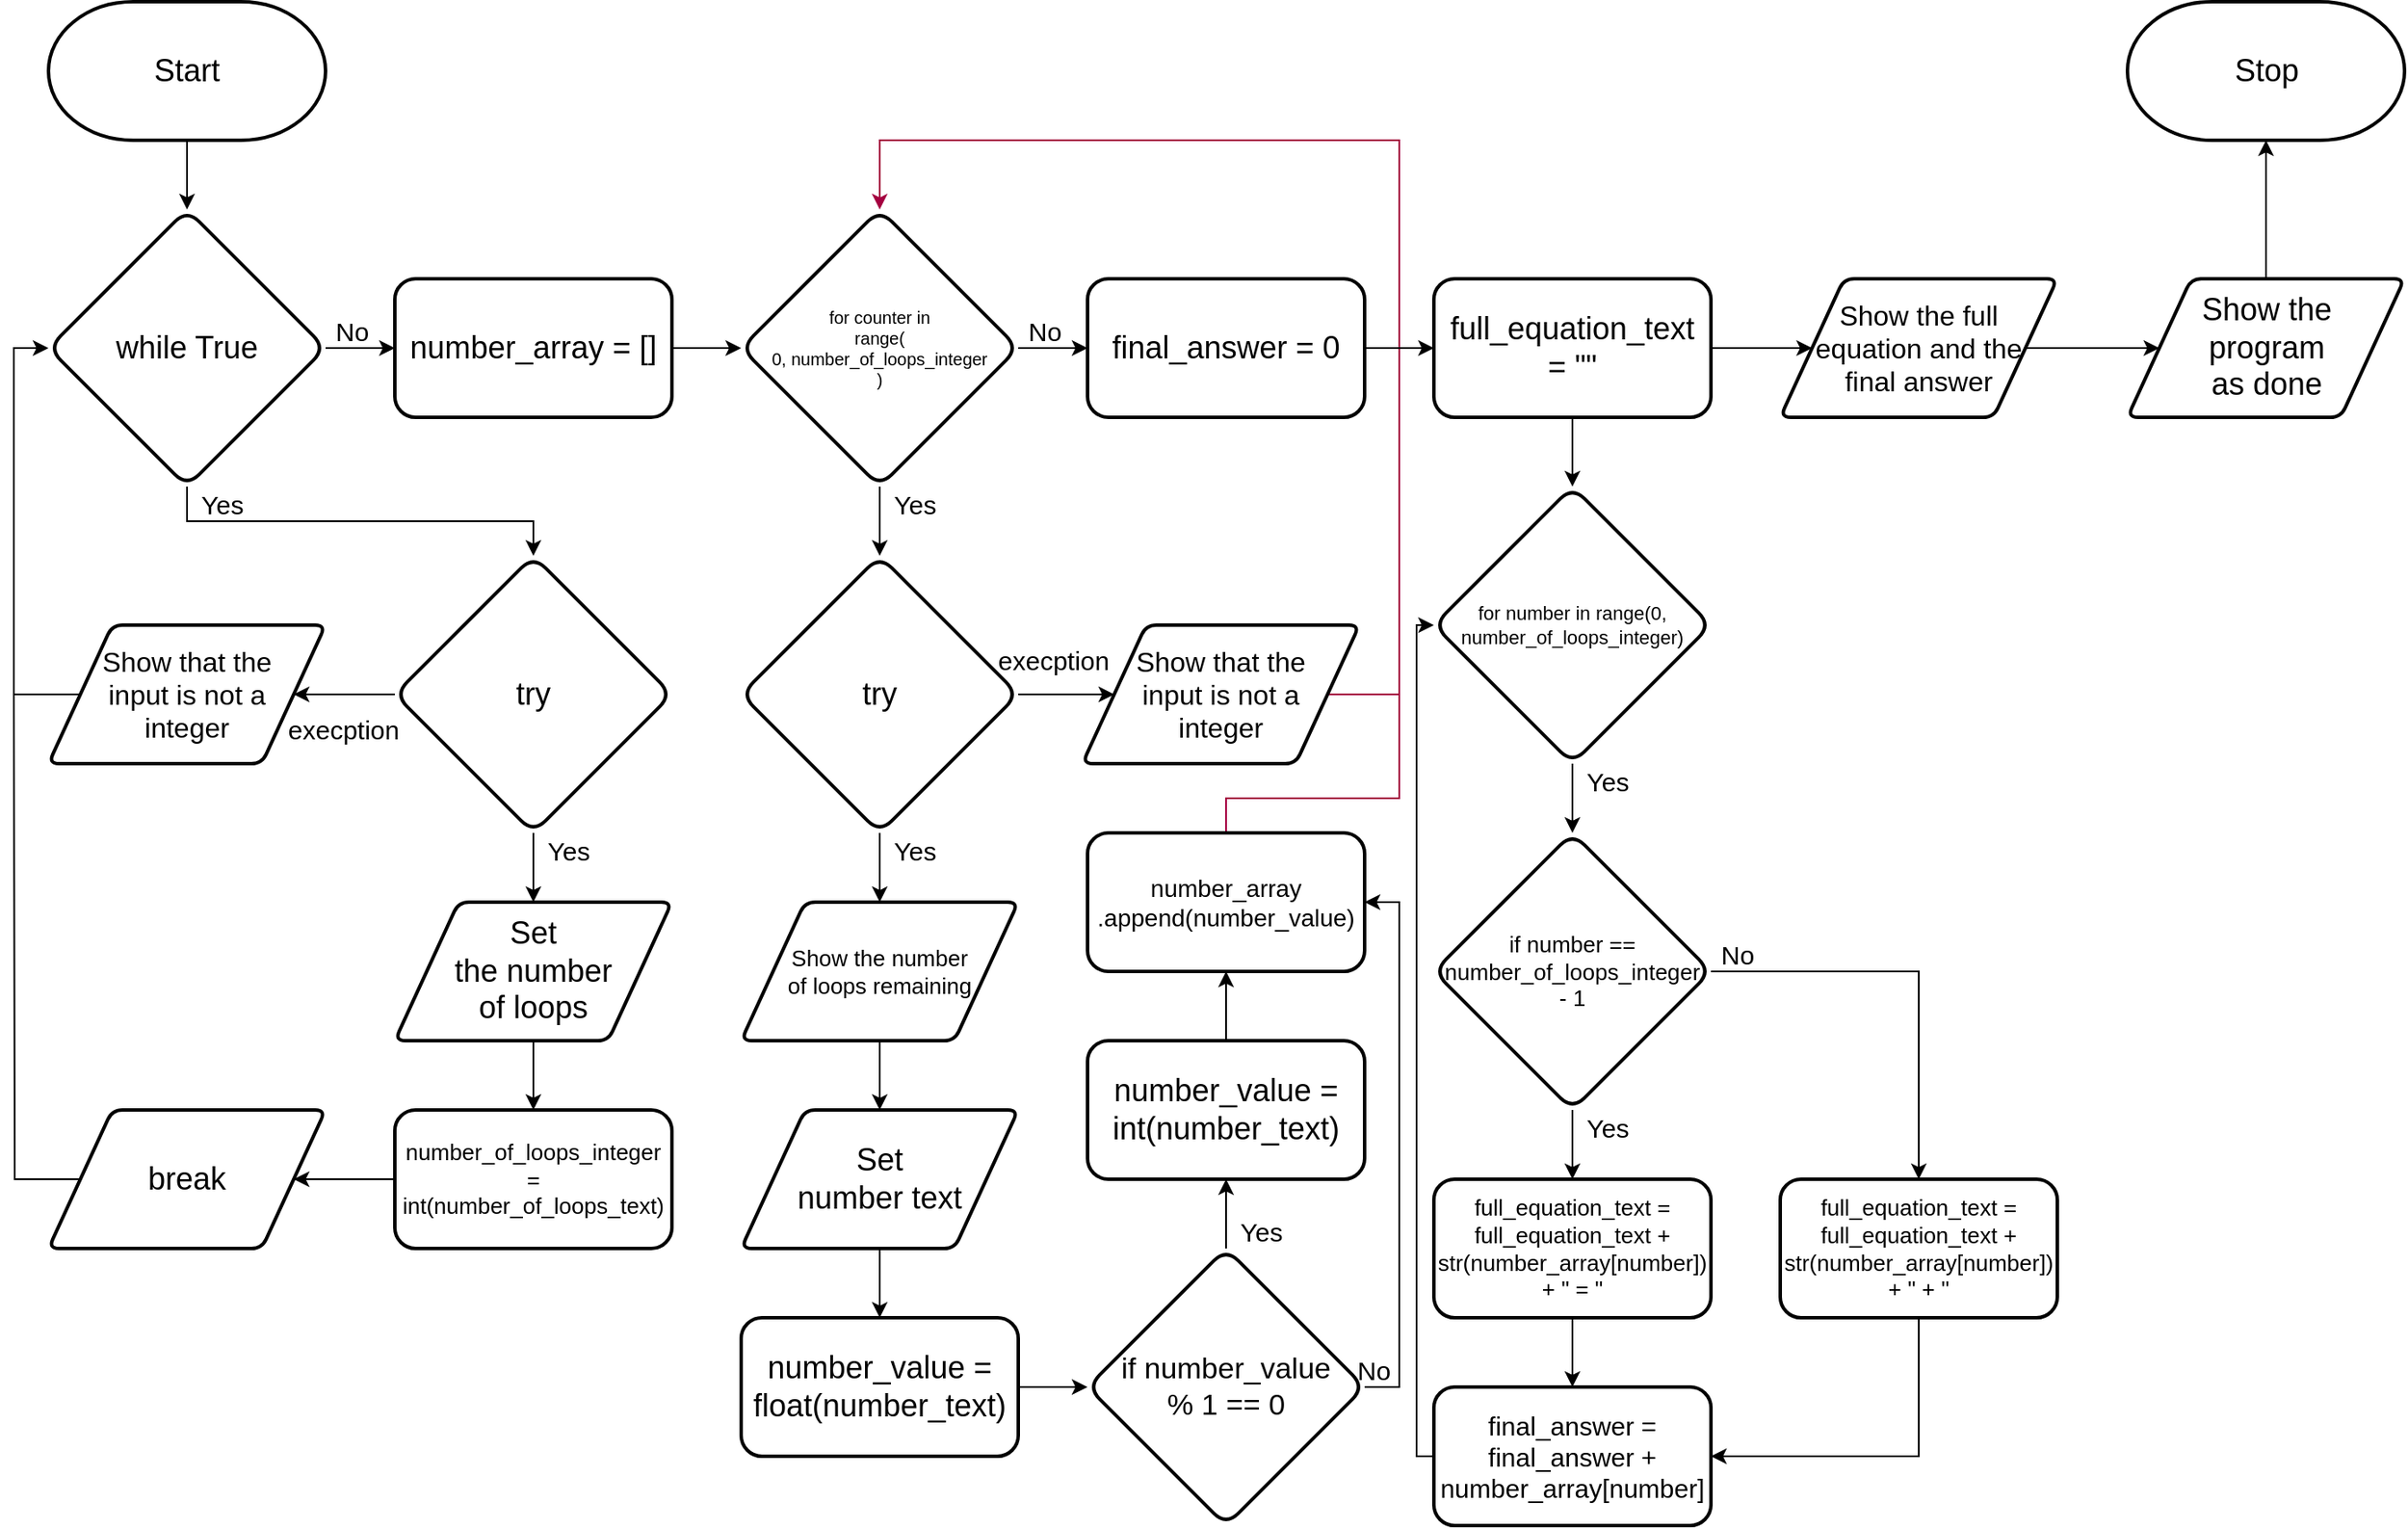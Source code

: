 <mxfile>
    <diagram id="A_tYOe9iZ1WcpGx81PBD" name="Page-1">
        <mxGraphModel dx="946" dy="1781" grid="1" gridSize="10" guides="1" tooltips="1" connect="1" arrows="1" fold="1" page="1" pageScale="1" pageWidth="827" pageHeight="1169" math="0" shadow="0">
            <root>
                <mxCell id="0"/>
                <mxCell id="1" parent="0"/>
                <mxCell id="213" style="edgeStyle=none;html=1;entryX=0.5;entryY=0;entryDx=0;entryDy=0;fontSize=13;" parent="1" source="24" target="212" edge="1">
                    <mxGeometry relative="1" as="geometry"/>
                </mxCell>
                <mxCell id="24" value="&lt;font style=&quot;font-size: 18px&quot;&gt;Start&lt;/font&gt;" style="strokeWidth=2;html=1;shape=mxgraph.flowchart.terminator;whiteSpace=wrap;" parent="1" vertex="1">
                    <mxGeometry x="40" width="160" height="80" as="geometry"/>
                </mxCell>
                <mxCell id="25" value="&lt;font style=&quot;font-size: 18px&quot;&gt;Stop&lt;/font&gt;" style="strokeWidth=2;html=1;shape=mxgraph.flowchart.terminator;whiteSpace=wrap;" parent="1" vertex="1">
                    <mxGeometry x="1240.5" width="160" height="80" as="geometry"/>
                </mxCell>
                <mxCell id="59" style="edgeStyle=none;html=1;entryX=0.5;entryY=1;entryDx=0;entryDy=0;entryPerimeter=0;fontFamily=Helvetica;fontSize=15;fontColor=default;" parent="1" source="47" target="25" edge="1">
                    <mxGeometry relative="1" as="geometry"/>
                </mxCell>
                <mxCell id="47" value="Show the &lt;br&gt;program &lt;br&gt;as done" style="shape=parallelogram;html=1;strokeWidth=2;perimeter=parallelogramPerimeter;whiteSpace=wrap;rounded=1;arcSize=12;size=0.23;fontSize=18;" parent="1" vertex="1">
                    <mxGeometry x="1240.5" y="160" width="160" height="80" as="geometry"/>
                </mxCell>
                <mxCell id="208" style="edgeStyle=none;html=1;" parent="1" source="120" target="193" edge="1">
                    <mxGeometry relative="1" as="geometry"/>
                </mxCell>
                <mxCell id="209" style="edgeStyle=none;html=1;entryX=0.5;entryY=0;entryDx=0;entryDy=0;" parent="1" source="120" target="196" edge="1">
                    <mxGeometry relative="1" as="geometry"/>
                </mxCell>
                <mxCell id="120" value="&lt;font style=&quot;font-size: 18px&quot;&gt;try&lt;br style=&quot;font-size: 18px&quot;&gt;&lt;/font&gt;" style="rhombus;whiteSpace=wrap;html=1;rounded=1;fontFamily=Helvetica;fontSize=18;fontColor=default;strokeColor=default;strokeWidth=2;fillColor=default;" parent="1" vertex="1">
                    <mxGeometry x="240" y="320" width="160" height="160" as="geometry"/>
                </mxCell>
                <mxCell id="122" value="&lt;font style=&quot;font-size: 15px&quot;&gt;Yes&lt;/font&gt;" style="text;html=1;align=center;verticalAlign=middle;resizable=0;points=[];autosize=1;strokeColor=none;fillColor=none;fontSize=8;fontFamily=Helvetica;fontColor=default;" parent="1" vertex="1">
                    <mxGeometry x="320" y="480" width="40" height="20" as="geometry"/>
                </mxCell>
                <mxCell id="123" value="&lt;font style=&quot;font-size: 15px&quot;&gt;execption&lt;br&gt;&lt;/font&gt;" style="text;html=1;align=center;verticalAlign=middle;resizable=0;points=[];autosize=1;strokeColor=none;fillColor=none;fontSize=8;fontFamily=Helvetica;fontColor=default;" parent="1" vertex="1">
                    <mxGeometry x="170" y="410" width="80" height="20" as="geometry"/>
                </mxCell>
                <mxCell id="220" style="edgeStyle=orthogonalEdgeStyle;rounded=0;html=1;fontSize=18;" parent="1" source="180" target="219" edge="1">
                    <mxGeometry relative="1" as="geometry"/>
                </mxCell>
                <mxCell id="180" value="number_of_loops_integer = int(number_of_loops_text)" style="rounded=1;whiteSpace=wrap;html=1;strokeWidth=2;fontSize=13;" parent="1" vertex="1">
                    <mxGeometry x="240" y="640" width="160" height="80" as="geometry"/>
                </mxCell>
                <mxCell id="216" style="edgeStyle=orthogonalEdgeStyle;rounded=0;html=1;entryX=0;entryY=0.5;entryDx=0;entryDy=0;fontSize=13;" parent="1" source="193" target="212" edge="1">
                    <mxGeometry relative="1" as="geometry">
                        <Array as="points">
                            <mxPoint x="20" y="400"/>
                            <mxPoint x="20" y="200"/>
                        </Array>
                    </mxGeometry>
                </mxCell>
                <mxCell id="193" value="Show that the &lt;br style=&quot;font-size: 16px&quot;&gt;input is not a &lt;br style=&quot;font-size: 16px&quot;&gt;integer" style="shape=parallelogram;html=1;strokeWidth=2;perimeter=parallelogramPerimeter;whiteSpace=wrap;rounded=1;arcSize=12;size=0.23;fontSize=16;" parent="1" vertex="1">
                    <mxGeometry x="40" y="360" width="160" height="80" as="geometry"/>
                </mxCell>
                <mxCell id="197" style="edgeStyle=none;html=1;entryX=0.5;entryY=0;entryDx=0;entryDy=0;fontSize=16;" parent="1" source="196" target="180" edge="1">
                    <mxGeometry relative="1" as="geometry"/>
                </mxCell>
                <mxCell id="196" value="Set&lt;br&gt;the number&lt;br&gt;of loops" style="shape=parallelogram;html=1;strokeWidth=2;perimeter=parallelogramPerimeter;whiteSpace=wrap;rounded=1;arcSize=12;size=0.23;fontSize=18;" parent="1" vertex="1">
                    <mxGeometry x="240" y="520" width="160" height="80" as="geometry"/>
                </mxCell>
                <mxCell id="214" style="edgeStyle=orthogonalEdgeStyle;html=1;entryX=0.5;entryY=0;entryDx=0;entryDy=0;fontSize=13;rounded=0;" parent="1" source="212" target="120" edge="1">
                    <mxGeometry relative="1" as="geometry">
                        <Array as="points">
                            <mxPoint x="120" y="300"/>
                            <mxPoint x="320" y="300"/>
                        </Array>
                    </mxGeometry>
                </mxCell>
                <mxCell id="225" style="edgeStyle=orthogonalEdgeStyle;rounded=0;html=1;entryX=0;entryY=0.5;entryDx=0;entryDy=0;fontSize=18;endArrow=classic;endFill=1;" parent="1" source="212" target="224" edge="1">
                    <mxGeometry relative="1" as="geometry"/>
                </mxCell>
                <mxCell id="212" value="&lt;font style=&quot;font-size: 18px&quot;&gt;while True&lt;br style=&quot;font-size: 18px&quot;&gt;&lt;/font&gt;" style="rhombus;whiteSpace=wrap;html=1;rounded=1;fontFamily=Helvetica;fontSize=18;fontColor=default;strokeColor=default;strokeWidth=2;fillColor=default;" parent="1" vertex="1">
                    <mxGeometry x="40" y="120" width="160" height="160" as="geometry"/>
                </mxCell>
                <mxCell id="215" value="&lt;font style=&quot;font-size: 15px&quot;&gt;Yes&lt;/font&gt;" style="text;html=1;align=center;verticalAlign=middle;resizable=0;points=[];autosize=1;strokeColor=none;fillColor=none;fontSize=8;fontFamily=Helvetica;fontColor=default;" parent="1" vertex="1">
                    <mxGeometry x="120" y="280" width="40" height="20" as="geometry"/>
                </mxCell>
                <mxCell id="218" value="&lt;font style=&quot;font-size: 15px&quot;&gt;No&lt;br&gt;&lt;/font&gt;" style="text;html=1;align=center;verticalAlign=middle;resizable=0;points=[];autosize=1;strokeColor=none;fillColor=none;fontSize=8;fontFamily=Helvetica;fontColor=default;" parent="1" vertex="1">
                    <mxGeometry x="200" y="180" width="30" height="20" as="geometry"/>
                </mxCell>
                <mxCell id="221" style="edgeStyle=orthogonalEdgeStyle;rounded=0;html=1;fontSize=18;endArrow=none;endFill=0;" parent="1" source="219" edge="1">
                    <mxGeometry relative="1" as="geometry">
                        <mxPoint x="20" y="400" as="targetPoint"/>
                    </mxGeometry>
                </mxCell>
                <mxCell id="219" value="break" style="shape=parallelogram;html=1;strokeWidth=2;perimeter=parallelogramPerimeter;whiteSpace=wrap;rounded=1;arcSize=12;size=0.23;fontSize=18;" parent="1" vertex="1">
                    <mxGeometry x="40" y="640" width="160" height="80" as="geometry"/>
                </mxCell>
                <mxCell id="229" style="edgeStyle=orthogonalEdgeStyle;rounded=0;html=1;entryX=0;entryY=0.5;entryDx=0;entryDy=0;fontSize=10;endArrow=classic;endFill=1;" parent="1" source="224" target="226" edge="1">
                    <mxGeometry relative="1" as="geometry"/>
                </mxCell>
                <mxCell id="224" value="number_array = []" style="rounded=1;whiteSpace=wrap;html=1;strokeWidth=2;fontSize=18;" parent="1" vertex="1">
                    <mxGeometry x="240" y="160" width="160" height="80" as="geometry"/>
                </mxCell>
                <mxCell id="228" style="edgeStyle=orthogonalEdgeStyle;rounded=0;html=1;entryX=0.5;entryY=0;entryDx=0;entryDy=0;fontSize=10;endArrow=classic;endFill=1;" parent="1" source="226" target="227" edge="1">
                    <mxGeometry relative="1" as="geometry"/>
                </mxCell>
                <mxCell id="251" style="edgeStyle=orthogonalEdgeStyle;rounded=0;html=1;entryX=0;entryY=0.5;entryDx=0;entryDy=0;fontSize=14;" edge="1" parent="1" source="226" target="250">
                    <mxGeometry relative="1" as="geometry"/>
                </mxCell>
                <mxCell id="226" value="&lt;font style=&quot;font-size: 10px;&quot;&gt;for counter in &lt;br style=&quot;font-size: 10px;&quot;&gt;range(&lt;br style=&quot;font-size: 10px;&quot;&gt;0, number_of_loops_integer&lt;br style=&quot;font-size: 10px;&quot;&gt;)&lt;br style=&quot;font-size: 10px;&quot;&gt;&lt;/font&gt;" style="rhombus;whiteSpace=wrap;html=1;rounded=1;fontFamily=Helvetica;fontSize=10;fontColor=default;strokeColor=default;strokeWidth=2;fillColor=default;" parent="1" vertex="1">
                    <mxGeometry x="440" y="120" width="160" height="160" as="geometry"/>
                </mxCell>
                <mxCell id="232" style="edgeStyle=orthogonalEdgeStyle;rounded=0;html=1;entryX=0.5;entryY=0;entryDx=0;entryDy=0;fontSize=13;endArrow=classic;endFill=1;" parent="1" source="227" target="231" edge="1">
                    <mxGeometry relative="1" as="geometry"/>
                </mxCell>
                <mxCell id="248" style="edgeStyle=orthogonalEdgeStyle;rounded=0;html=1;entryX=0;entryY=0.5;entryDx=0;entryDy=0;fontSize=14;" edge="1" parent="1" source="227" target="247">
                    <mxGeometry relative="1" as="geometry"/>
                </mxCell>
                <mxCell id="227" value="&lt;font style=&quot;font-size: 18px&quot;&gt;try&lt;br style=&quot;font-size: 18px&quot;&gt;&lt;/font&gt;" style="rhombus;whiteSpace=wrap;html=1;rounded=1;fontFamily=Helvetica;fontSize=18;fontColor=default;strokeColor=default;strokeWidth=2;fillColor=default;" parent="1" vertex="1">
                    <mxGeometry x="440" y="320" width="160" height="160" as="geometry"/>
                </mxCell>
                <mxCell id="230" value="&lt;font style=&quot;font-size: 15px&quot;&gt;Yes&lt;/font&gt;" style="text;html=1;align=center;verticalAlign=middle;resizable=0;points=[];autosize=1;strokeColor=none;fillColor=none;fontSize=8;fontFamily=Helvetica;fontColor=default;" parent="1" vertex="1">
                    <mxGeometry x="520" y="280" width="40" height="20" as="geometry"/>
                </mxCell>
                <mxCell id="235" style="edgeStyle=orthogonalEdgeStyle;rounded=0;html=1;entryX=0.5;entryY=0;entryDx=0;entryDy=0;fontSize=18;endArrow=classic;endFill=1;" parent="1" source="231" target="234" edge="1">
                    <mxGeometry relative="1" as="geometry"/>
                </mxCell>
                <mxCell id="231" value="Show the number&lt;br style=&quot;font-size: 13px;&quot;&gt;of loops remaining" style="shape=parallelogram;html=1;strokeWidth=2;perimeter=parallelogramPerimeter;whiteSpace=wrap;rounded=1;arcSize=12;size=0.23;fontSize=13;" parent="1" vertex="1">
                    <mxGeometry x="440" y="520" width="160" height="80" as="geometry"/>
                </mxCell>
                <mxCell id="233" value="&lt;font style=&quot;font-size: 15px&quot;&gt;Yes&lt;/font&gt;" style="text;html=1;align=center;verticalAlign=middle;resizable=0;points=[];autosize=1;strokeColor=none;fillColor=none;fontSize=8;fontFamily=Helvetica;fontColor=default;" parent="1" vertex="1">
                    <mxGeometry x="520" y="480" width="40" height="20" as="geometry"/>
                </mxCell>
                <mxCell id="237" style="edgeStyle=orthogonalEdgeStyle;rounded=0;html=1;fontSize=18;endArrow=classic;endFill=1;entryX=0.5;entryY=0;entryDx=0;entryDy=0;" parent="1" source="234" target="236" edge="1">
                    <mxGeometry relative="1" as="geometry">
                        <mxPoint x="630" y="680.0" as="targetPoint"/>
                    </mxGeometry>
                </mxCell>
                <mxCell id="234" value="Set&lt;br&gt;number text" style="shape=parallelogram;html=1;strokeWidth=2;perimeter=parallelogramPerimeter;whiteSpace=wrap;rounded=1;arcSize=12;size=0.23;fontSize=18;" parent="1" vertex="1">
                    <mxGeometry x="440" y="640" width="160" height="80" as="geometry"/>
                </mxCell>
                <mxCell id="239" style="edgeStyle=none;html=1;entryX=0;entryY=0.5;entryDx=0;entryDy=0;fontSize=17;" edge="1" parent="1" source="236" target="238">
                    <mxGeometry relative="1" as="geometry"/>
                </mxCell>
                <mxCell id="236" value="number_value = float(number_text)" style="rounded=1;whiteSpace=wrap;html=1;strokeWidth=2;fontSize=18;" parent="1" vertex="1">
                    <mxGeometry x="440" y="760" width="160" height="80" as="geometry"/>
                </mxCell>
                <mxCell id="241" style="edgeStyle=none;html=1;entryX=0.5;entryY=1;entryDx=0;entryDy=0;fontSize=17;" edge="1" parent="1" source="238" target="240">
                    <mxGeometry relative="1" as="geometry"/>
                </mxCell>
                <mxCell id="244" style="edgeStyle=orthogonalEdgeStyle;html=1;entryX=1;entryY=0.5;entryDx=0;entryDy=0;fontSize=14;rounded=0;" edge="1" parent="1" source="238" target="242">
                    <mxGeometry relative="1" as="geometry">
                        <Array as="points">
                            <mxPoint x="820" y="800"/>
                            <mxPoint x="820" y="520"/>
                        </Array>
                    </mxGeometry>
                </mxCell>
                <mxCell id="238" value="&lt;font style=&quot;font-size: 17px;&quot;&gt;if number_value&lt;br style=&quot;font-size: 17px;&quot;&gt;% 1 == 0&lt;br style=&quot;font-size: 17px;&quot;&gt;&lt;/font&gt;" style="rhombus;whiteSpace=wrap;html=1;rounded=1;fontFamily=Helvetica;fontSize=17;fontColor=default;strokeColor=default;strokeWidth=2;fillColor=default;" vertex="1" parent="1">
                    <mxGeometry x="640" y="720" width="160" height="160" as="geometry"/>
                </mxCell>
                <mxCell id="243" style="edgeStyle=none;html=1;entryX=0.5;entryY=1;entryDx=0;entryDy=0;fontSize=14;" edge="1" parent="1" source="240" target="242">
                    <mxGeometry relative="1" as="geometry"/>
                </mxCell>
                <mxCell id="240" value="number_value = int(number_text)" style="rounded=1;whiteSpace=wrap;html=1;strokeWidth=2;fontSize=18;" vertex="1" parent="1">
                    <mxGeometry x="640" y="600" width="160" height="80" as="geometry"/>
                </mxCell>
                <mxCell id="254" style="edgeStyle=orthogonalEdgeStyle;rounded=0;html=1;fontSize=14;fillColor=#d80073;strokeColor=#A50040;endArrow=none;endFill=0;" edge="1" parent="1" source="242">
                    <mxGeometry relative="1" as="geometry">
                        <mxPoint x="820" y="400" as="targetPoint"/>
                        <Array as="points">
                            <mxPoint x="720" y="460"/>
                            <mxPoint x="820" y="460"/>
                            <mxPoint x="820" y="400"/>
                        </Array>
                    </mxGeometry>
                </mxCell>
                <mxCell id="242" value="number_array&lt;br style=&quot;font-size: 14px;&quot;&gt;.append(number_value)" style="rounded=1;whiteSpace=wrap;html=1;strokeWidth=2;fontSize=14;" vertex="1" parent="1">
                    <mxGeometry x="640" y="480" width="160" height="80" as="geometry"/>
                </mxCell>
                <mxCell id="245" value="&lt;font style=&quot;font-size: 15px&quot;&gt;Yes&lt;/font&gt;" style="text;html=1;align=center;verticalAlign=middle;resizable=0;points=[];autosize=1;strokeColor=none;fillColor=none;fontSize=8;fontFamily=Helvetica;fontColor=default;" vertex="1" parent="1">
                    <mxGeometry x="720" y="700" width="40" height="20" as="geometry"/>
                </mxCell>
                <mxCell id="246" value="&lt;font style=&quot;font-size: 15px&quot;&gt;No&lt;br&gt;&lt;/font&gt;" style="text;html=1;align=center;verticalAlign=middle;resizable=0;points=[];autosize=1;strokeColor=none;fillColor=none;fontSize=8;fontFamily=Helvetica;fontColor=default;" vertex="1" parent="1">
                    <mxGeometry x="790" y="780" width="30" height="20" as="geometry"/>
                </mxCell>
                <mxCell id="253" style="edgeStyle=orthogonalEdgeStyle;rounded=0;html=1;fontSize=14;entryX=0.5;entryY=0;entryDx=0;entryDy=0;fillColor=#d80073;strokeColor=#A50040;" edge="1" parent="1" source="247" target="226">
                    <mxGeometry relative="1" as="geometry">
                        <mxPoint x="820" y="240" as="targetPoint"/>
                        <Array as="points">
                            <mxPoint x="820" y="400"/>
                            <mxPoint x="820" y="80"/>
                            <mxPoint x="520" y="80"/>
                        </Array>
                    </mxGeometry>
                </mxCell>
                <mxCell id="247" value="Show that the &lt;br style=&quot;font-size: 16px&quot;&gt;input is not a &lt;br style=&quot;font-size: 16px&quot;&gt;integer" style="shape=parallelogram;html=1;strokeWidth=2;perimeter=parallelogramPerimeter;whiteSpace=wrap;rounded=1;arcSize=12;size=0.23;fontSize=16;" vertex="1" parent="1">
                    <mxGeometry x="637" y="360" width="160" height="80" as="geometry"/>
                </mxCell>
                <mxCell id="249" value="&lt;font style=&quot;font-size: 15px&quot;&gt;execption&lt;br&gt;&lt;/font&gt;" style="text;html=1;align=center;verticalAlign=middle;resizable=0;points=[];autosize=1;strokeColor=none;fillColor=none;fontSize=8;fontFamily=Helvetica;fontColor=default;" vertex="1" parent="1">
                    <mxGeometry x="580" y="370" width="80" height="20" as="geometry"/>
                </mxCell>
                <mxCell id="257" style="edgeStyle=orthogonalEdgeStyle;rounded=0;html=1;entryX=0;entryY=0.5;entryDx=0;entryDy=0;fontSize=14;endArrow=classic;endFill=1;" edge="1" parent="1" source="250" target="256">
                    <mxGeometry relative="1" as="geometry"/>
                </mxCell>
                <mxCell id="250" value="final_answer = 0" style="rounded=1;whiteSpace=wrap;html=1;strokeWidth=2;fontSize=18;" vertex="1" parent="1">
                    <mxGeometry x="640" y="160" width="160" height="80" as="geometry"/>
                </mxCell>
                <mxCell id="252" value="&lt;font style=&quot;font-size: 15px&quot;&gt;No&lt;br&gt;&lt;/font&gt;" style="text;html=1;align=center;verticalAlign=middle;resizable=0;points=[];autosize=1;strokeColor=none;fillColor=none;fontSize=8;fontFamily=Helvetica;fontColor=default;" vertex="1" parent="1">
                    <mxGeometry x="600" y="180" width="30" height="20" as="geometry"/>
                </mxCell>
                <mxCell id="259" style="edgeStyle=orthogonalEdgeStyle;rounded=0;html=1;entryX=0.5;entryY=0;entryDx=0;entryDy=0;fontSize=14;endArrow=classic;endFill=1;" edge="1" parent="1" source="256" target="258">
                    <mxGeometry relative="1" as="geometry"/>
                </mxCell>
                <mxCell id="274" style="edgeStyle=orthogonalEdgeStyle;rounded=0;html=1;fontSize=16;endArrow=classic;endFill=1;" edge="1" parent="1" source="256" target="273">
                    <mxGeometry relative="1" as="geometry"/>
                </mxCell>
                <mxCell id="256" value="full_equation_text&lt;br&gt;= &quot;&quot;" style="rounded=1;whiteSpace=wrap;html=1;strokeWidth=2;fontSize=18;" vertex="1" parent="1">
                    <mxGeometry x="840" y="160" width="160" height="80" as="geometry"/>
                </mxCell>
                <mxCell id="261" style="edgeStyle=orthogonalEdgeStyle;rounded=0;html=1;entryX=0.5;entryY=0;entryDx=0;entryDy=0;fontSize=13;endArrow=classic;endFill=1;" edge="1" parent="1" source="258" target="260">
                    <mxGeometry relative="1" as="geometry"/>
                </mxCell>
                <mxCell id="258" value="&lt;font style=&quot;font-size: 11px;&quot;&gt;for number in range(0, number_of_loops_integer)&lt;br style=&quot;font-size: 11px;&quot;&gt;&lt;/font&gt;" style="rhombus;whiteSpace=wrap;html=1;rounded=1;fontFamily=Helvetica;fontSize=11;fontColor=default;strokeColor=default;strokeWidth=2;fillColor=default;" vertex="1" parent="1">
                    <mxGeometry x="840" y="280" width="160" height="160" as="geometry"/>
                </mxCell>
                <mxCell id="264" style="edgeStyle=orthogonalEdgeStyle;rounded=0;html=1;entryX=0.5;entryY=0;entryDx=0;entryDy=0;fontSize=13;endArrow=classic;endFill=1;" edge="1" parent="1" source="260" target="263">
                    <mxGeometry relative="1" as="geometry"/>
                </mxCell>
                <mxCell id="267" style="edgeStyle=orthogonalEdgeStyle;rounded=0;html=1;fontSize=13;endArrow=classic;endFill=1;" edge="1" parent="1" source="260" target="266">
                    <mxGeometry relative="1" as="geometry"/>
                </mxCell>
                <mxCell id="260" value="&lt;font style=&quot;font-size: 13px;&quot;&gt;if number == number_of_loops_integer&lt;br style=&quot;font-size: 13px;&quot;&gt;- 1&lt;br style=&quot;font-size: 13px;&quot;&gt;&lt;/font&gt;" style="rhombus;whiteSpace=wrap;html=1;rounded=1;fontFamily=Helvetica;fontSize=13;fontColor=default;strokeColor=default;strokeWidth=2;fillColor=default;" vertex="1" parent="1">
                    <mxGeometry x="840" y="480" width="160" height="160" as="geometry"/>
                </mxCell>
                <mxCell id="262" value="&lt;font style=&quot;font-size: 15px&quot;&gt;Yes&lt;/font&gt;" style="text;html=1;align=center;verticalAlign=middle;resizable=0;points=[];autosize=1;strokeColor=none;fillColor=none;fontSize=8;fontFamily=Helvetica;fontColor=default;" vertex="1" parent="1">
                    <mxGeometry x="920" y="440" width="40" height="20" as="geometry"/>
                </mxCell>
                <mxCell id="270" style="edgeStyle=orthogonalEdgeStyle;rounded=0;html=1;entryX=0.5;entryY=0;entryDx=0;entryDy=0;fontSize=15;endArrow=classic;endFill=1;" edge="1" parent="1" source="263" target="269">
                    <mxGeometry relative="1" as="geometry"/>
                </mxCell>
                <mxCell id="263" value="full_equation_text = full_equation_text + str(number_array[number]) + &quot; = &quot;" style="rounded=1;whiteSpace=wrap;html=1;strokeWidth=2;fontSize=13;" vertex="1" parent="1">
                    <mxGeometry x="840" y="680" width="160" height="80" as="geometry"/>
                </mxCell>
                <mxCell id="265" value="&lt;font style=&quot;font-size: 15px&quot;&gt;Yes&lt;/font&gt;" style="text;html=1;align=center;verticalAlign=middle;resizable=0;points=[];autosize=1;strokeColor=none;fillColor=none;fontSize=8;fontFamily=Helvetica;fontColor=default;" vertex="1" parent="1">
                    <mxGeometry x="920" y="640" width="40" height="20" as="geometry"/>
                </mxCell>
                <mxCell id="271" style="edgeStyle=orthogonalEdgeStyle;rounded=0;html=1;entryX=1;entryY=0.5;entryDx=0;entryDy=0;fontSize=15;endArrow=classic;endFill=1;" edge="1" parent="1" source="266" target="269">
                    <mxGeometry relative="1" as="geometry">
                        <Array as="points">
                            <mxPoint x="1120" y="840"/>
                        </Array>
                    </mxGeometry>
                </mxCell>
                <mxCell id="266" value="full_equation_text = full_equation_text + str(number_array[number]) + &quot; + &quot;" style="rounded=1;whiteSpace=wrap;html=1;strokeWidth=2;fontSize=13;" vertex="1" parent="1">
                    <mxGeometry x="1040" y="680" width="160" height="80" as="geometry"/>
                </mxCell>
                <mxCell id="268" value="&lt;font style=&quot;font-size: 15px&quot;&gt;No&lt;br&gt;&lt;/font&gt;" style="text;html=1;align=center;verticalAlign=middle;resizable=0;points=[];autosize=1;strokeColor=none;fillColor=none;fontSize=8;fontFamily=Helvetica;fontColor=default;" vertex="1" parent="1">
                    <mxGeometry x="1000" y="540" width="30" height="20" as="geometry"/>
                </mxCell>
                <mxCell id="272" style="edgeStyle=orthogonalEdgeStyle;rounded=0;html=1;entryX=0;entryY=0.5;entryDx=0;entryDy=0;fontSize=15;endArrow=classic;endFill=1;" edge="1" parent="1" source="269" target="258">
                    <mxGeometry relative="1" as="geometry">
                        <Array as="points">
                            <mxPoint x="830" y="840"/>
                            <mxPoint x="830" y="360"/>
                        </Array>
                    </mxGeometry>
                </mxCell>
                <mxCell id="269" value="final_answer = final_answer + number_array[number]" style="rounded=1;whiteSpace=wrap;html=1;strokeWidth=2;fontSize=15;" vertex="1" parent="1">
                    <mxGeometry x="840" y="800" width="160" height="80" as="geometry"/>
                </mxCell>
                <mxCell id="275" style="edgeStyle=orthogonalEdgeStyle;rounded=0;html=1;entryX=0;entryY=0.5;entryDx=0;entryDy=0;fontSize=16;endArrow=classic;endFill=1;" edge="1" parent="1" source="273" target="47">
                    <mxGeometry relative="1" as="geometry"/>
                </mxCell>
                <mxCell id="273" value="Show the full&lt;br style=&quot;font-size: 16px;&quot;&gt;equation and the&lt;br style=&quot;font-size: 16px;&quot;&gt;final answer" style="shape=parallelogram;html=1;strokeWidth=2;perimeter=parallelogramPerimeter;whiteSpace=wrap;rounded=1;arcSize=12;size=0.23;fontSize=16;" vertex="1" parent="1">
                    <mxGeometry x="1040" y="160" width="160" height="80" as="geometry"/>
                </mxCell>
            </root>
        </mxGraphModel>
    </diagram>
</mxfile>